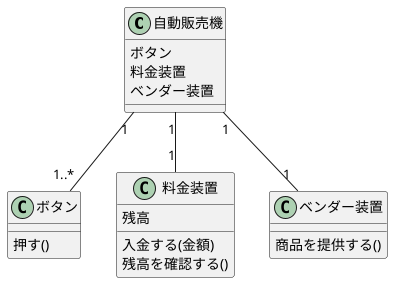 @startuml
class 自動販売機 {
   ボタン
   料金装置
   ベンダー装置
}

class ボタン {
   押す()
}

class 料金装置 {
   残高
   入金する(金額)
   残高を確認する()
}

class ベンダー装置 {
   商品を提供する()
}

自動販売機 "1" -- "1..*" ボタン
自動販売機 "1" -- "1" 料金装置
自動販売機 "1" -- "1" ベンダー装置
@enduml
